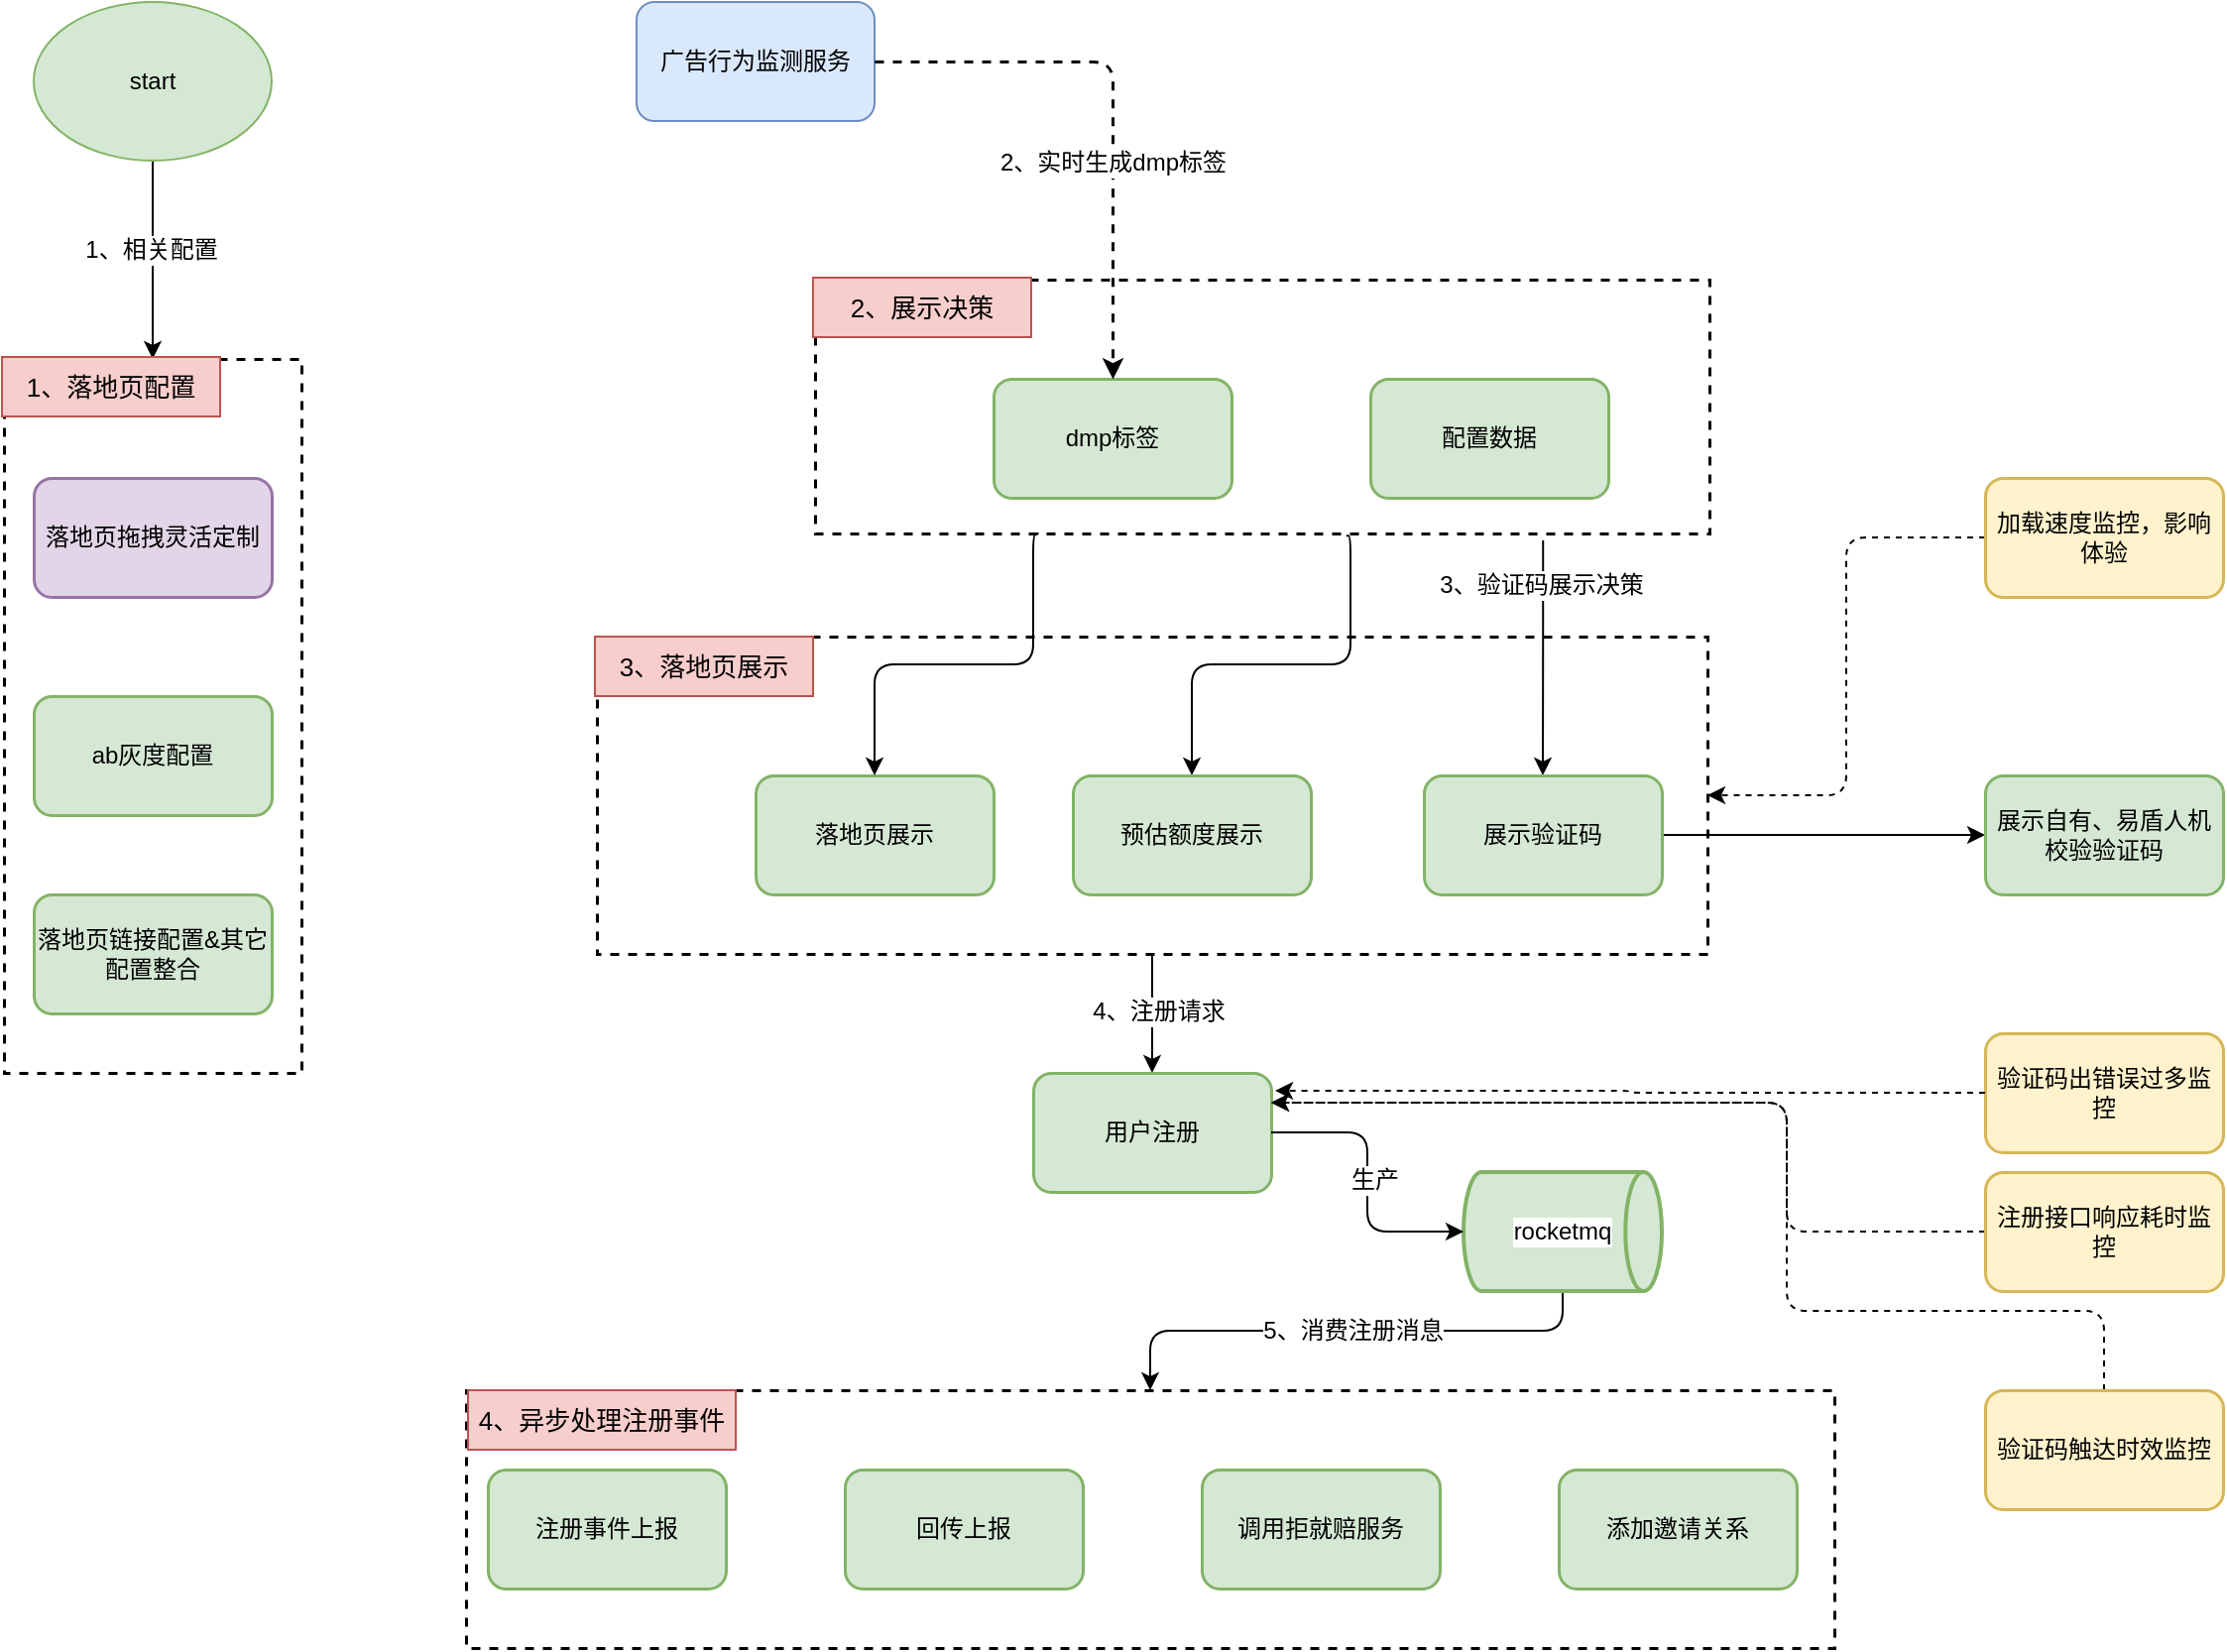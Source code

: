 <mxfile version="22.1.11" type="github">
  <diagram name="第 1 页" id="goYHLil8WyDpOzmgTZdG">
    <mxGraphModel dx="1728" dy="-75" grid="1" gridSize="10" guides="1" tooltips="1" connect="1" arrows="1" fold="1" page="1" pageScale="1" pageWidth="827" pageHeight="1169" math="0" shadow="0">
      <root>
        <mxCell id="0" />
        <mxCell id="1" parent="0" />
        <mxCell id="TPp2dkbhE7au2IlM2yMP-63" value="" style="rounded=0;whiteSpace=wrap;html=1;fillColor=none;strokeWidth=1.5;dashed=1;verticalAlign=top;" vertex="1" parent="1">
          <mxGeometry x="294" y="2950" width="690" height="130" as="geometry" />
        </mxCell>
        <mxCell id="TPp2dkbhE7au2IlM2yMP-50" style="edgeStyle=orthogonalEdgeStyle;shape=connector;rounded=1;orthogonalLoop=1;jettySize=auto;html=1;labelBackgroundColor=default;strokeColor=default;align=center;verticalAlign=middle;fontFamily=Helvetica;fontSize=12;fontColor=default;endArrow=classic;" edge="1" parent="1" source="TPp2dkbhE7au2IlM2yMP-45" target="TPp2dkbhE7au2IlM2yMP-49">
          <mxGeometry relative="1" as="geometry" />
        </mxCell>
        <mxCell id="TPp2dkbhE7au2IlM2yMP-54" value="4、注册请求" style="edgeLabel;html=1;align=center;verticalAlign=middle;resizable=0;points=[];fontSize=12;fontFamily=Helvetica;fontColor=default;" vertex="1" connectable="0" parent="TPp2dkbhE7au2IlM2yMP-50">
          <mxGeometry x="-0.033" y="3" relative="1" as="geometry">
            <mxPoint as="offset" />
          </mxGeometry>
        </mxCell>
        <mxCell id="TPp2dkbhE7au2IlM2yMP-45" value="" style="rounded=0;whiteSpace=wrap;html=1;fillColor=none;strokeWidth=1.5;dashed=1;verticalAlign=top;" vertex="1" parent="1">
          <mxGeometry x="360" y="2570" width="560" height="160" as="geometry" />
        </mxCell>
        <mxCell id="TPp2dkbhE7au2IlM2yMP-35" style="edgeStyle=orthogonalEdgeStyle;rounded=0;orthogonalLoop=1;jettySize=auto;html=1;entryX=0.5;entryY=0;entryDx=0;entryDy=0;fontFamily=Helvetica;fontSize=12;fontColor=default;exitX=0.814;exitY=1.027;exitDx=0;exitDy=0;exitPerimeter=0;" edge="1" parent="1" source="TPp2dkbhE7au2IlM2yMP-19" target="TPp2dkbhE7au2IlM2yMP-32">
          <mxGeometry relative="1" as="geometry">
            <mxPoint x="836" y="2548" as="sourcePoint" />
          </mxGeometry>
        </mxCell>
        <mxCell id="TPp2dkbhE7au2IlM2yMP-36" value="3、验证码展示决策" style="edgeLabel;html=1;align=center;verticalAlign=middle;resizable=0;points=[];fontSize=12;fontFamily=Helvetica;fontColor=default;" vertex="1" connectable="0" parent="TPp2dkbhE7au2IlM2yMP-35">
          <mxGeometry x="-0.118" y="1" relative="1" as="geometry">
            <mxPoint x="-2" y="-30" as="offset" />
          </mxGeometry>
        </mxCell>
        <mxCell id="TPp2dkbhE7au2IlM2yMP-42" style="edgeStyle=orthogonalEdgeStyle;rounded=1;orthogonalLoop=1;jettySize=auto;html=1;entryX=0.5;entryY=0;entryDx=0;entryDy=0;fontFamily=Helvetica;fontSize=12;fontColor=default;exitX=0.594;exitY=1.009;exitDx=0;exitDy=0;exitPerimeter=0;" edge="1" parent="1" source="TPp2dkbhE7au2IlM2yMP-19" target="TPp2dkbhE7au2IlM2yMP-40">
          <mxGeometry relative="1" as="geometry">
            <mxPoint x="740" y="2548" as="sourcePoint" />
            <Array as="points">
              <mxPoint x="740" y="2519" />
              <mxPoint x="740" y="2584" />
              <mxPoint x="660" y="2584" />
            </Array>
          </mxGeometry>
        </mxCell>
        <mxCell id="TPp2dkbhE7au2IlM2yMP-19" value="" style="rounded=0;whiteSpace=wrap;html=1;fillColor=none;strokeWidth=1.5;dashed=1;verticalAlign=top;" vertex="1" parent="1">
          <mxGeometry x="470" y="2390" width="451" height="128" as="geometry" />
        </mxCell>
        <mxCell id="TPp2dkbhE7au2IlM2yMP-20" value="" style="rounded=0;whiteSpace=wrap;html=1;fillColor=none;strokeWidth=1.5;dashed=1;verticalAlign=top;" vertex="1" parent="1">
          <mxGeometry x="61" y="2430" width="150" height="360" as="geometry" />
        </mxCell>
        <mxCell id="TPp2dkbhE7au2IlM2yMP-21" value="落地页拖拽灵活定制" style="rounded=1;whiteSpace=wrap;html=1;strokeWidth=1.5;fillColor=#e1d5e7;strokeColor=#9673a6;" vertex="1" parent="1">
          <mxGeometry x="76" y="2490" width="120" height="60" as="geometry" />
        </mxCell>
        <mxCell id="TPp2dkbhE7au2IlM2yMP-22" value="ab灰度配置" style="rounded=1;whiteSpace=wrap;html=1;strokeWidth=1.5;fillColor=#d5e8d4;strokeColor=#82b366;" vertex="1" parent="1">
          <mxGeometry x="76" y="2600" width="120" height="60" as="geometry" />
        </mxCell>
        <mxCell id="TPp2dkbhE7au2IlM2yMP-23" style="edgeStyle=orthogonalEdgeStyle;rounded=0;orthogonalLoop=1;jettySize=auto;html=1;entryX=0.5;entryY=0;entryDx=0;entryDy=0;" edge="1" parent="1" source="TPp2dkbhE7au2IlM2yMP-25" target="TPp2dkbhE7au2IlM2yMP-20">
          <mxGeometry x="220" y="2390" as="geometry" />
        </mxCell>
        <mxCell id="TPp2dkbhE7au2IlM2yMP-24" value="&lt;font style=&quot;font-size: 12px;&quot;&gt;1、相关配置&lt;/font&gt;" style="edgeLabel;html=1;align=center;verticalAlign=middle;resizable=0;points=[];" vertex="1" connectable="0" parent="TPp2dkbhE7au2IlM2yMP-23">
          <mxGeometry x="-0.06" y="-2" relative="1" as="geometry">
            <mxPoint x="1" y="-2" as="offset" />
          </mxGeometry>
        </mxCell>
        <mxCell id="TPp2dkbhE7au2IlM2yMP-25" value="start" style="ellipse;whiteSpace=wrap;html=1;fillColor=#d5e8d4;strokeColor=#82b366;" vertex="1" parent="1">
          <mxGeometry x="76" y="2250" width="120" height="80" as="geometry" />
        </mxCell>
        <mxCell id="TPp2dkbhE7au2IlM2yMP-26" value="落地页链接配置&amp;amp;其它配置整合" style="rounded=1;whiteSpace=wrap;html=1;strokeWidth=1.5;fillColor=#d5e8d4;strokeColor=#82b366;" vertex="1" parent="1">
          <mxGeometry x="76" y="2700" width="120" height="60" as="geometry" />
        </mxCell>
        <mxCell id="TPp2dkbhE7au2IlM2yMP-27" value="dmp标签" style="rounded=1;whiteSpace=wrap;html=1;strokeWidth=1.5;fillColor=#d5e8d4;strokeColor=#82b366;" vertex="1" parent="1">
          <mxGeometry x="560" y="2440" width="120" height="60" as="geometry" />
        </mxCell>
        <mxCell id="TPp2dkbhE7au2IlM2yMP-28" value="配置数据" style="rounded=1;whiteSpace=wrap;html=1;strokeWidth=1.5;fillColor=#d5e8d4;strokeColor=#82b366;" vertex="1" parent="1">
          <mxGeometry x="750" y="2440" width="120" height="60" as="geometry" />
        </mxCell>
        <mxCell id="TPp2dkbhE7au2IlM2yMP-29" value="广告行为监测服务" style="rounded=1;whiteSpace=wrap;html=1;fillColor=#dae8fc;strokeColor=#6c8ebf;" vertex="1" parent="1">
          <mxGeometry x="380" y="2250" width="120" height="60" as="geometry" />
        </mxCell>
        <mxCell id="TPp2dkbhE7au2IlM2yMP-30" style="edgeStyle=orthogonalEdgeStyle;rounded=1;orthogonalLoop=1;jettySize=auto;html=1;entryX=0.5;entryY=0;entryDx=0;entryDy=0;dashed=1;strokeWidth=1.5;" edge="1" parent="1" source="TPp2dkbhE7au2IlM2yMP-29" target="TPp2dkbhE7au2IlM2yMP-27">
          <mxGeometry x="500" y="2280" as="geometry">
            <mxPoint x="640" y="2370" as="targetPoint" />
          </mxGeometry>
        </mxCell>
        <mxCell id="TPp2dkbhE7au2IlM2yMP-31" value="2、实时生成dmp标签" style="edgeLabel;html=1;align=center;verticalAlign=middle;resizable=0;points=[];fontSize=12;fontFamily=Helvetica;fontColor=default;" vertex="1" connectable="0" parent="TPp2dkbhE7au2IlM2yMP-30">
          <mxGeometry relative="1" as="geometry">
            <mxPoint y="31" as="offset" />
          </mxGeometry>
        </mxCell>
        <mxCell id="TPp2dkbhE7au2IlM2yMP-34" value="" style="edgeStyle=orthogonalEdgeStyle;rounded=1;orthogonalLoop=1;jettySize=auto;html=1;fontFamily=Helvetica;fontSize=12;fontColor=default;" edge="1" parent="1" source="TPp2dkbhE7au2IlM2yMP-32" target="TPp2dkbhE7au2IlM2yMP-33">
          <mxGeometry relative="1" as="geometry" />
        </mxCell>
        <mxCell id="TPp2dkbhE7au2IlM2yMP-32" value="展示验证码" style="rounded=1;whiteSpace=wrap;html=1;strokeWidth=1.5;fillColor=#d5e8d4;strokeColor=#82b366;" vertex="1" parent="1">
          <mxGeometry x="777" y="2640" width="120" height="60" as="geometry" />
        </mxCell>
        <mxCell id="TPp2dkbhE7au2IlM2yMP-33" value="展示自有、易盾人机校验验证码" style="rounded=1;whiteSpace=wrap;html=1;strokeWidth=1.5;fillColor=#d5e8d4;strokeColor=#82b366;" vertex="1" parent="1">
          <mxGeometry x="1060" y="2640" width="120" height="60" as="geometry" />
        </mxCell>
        <mxCell id="TPp2dkbhE7au2IlM2yMP-40" value="预估额度展示" style="rounded=1;whiteSpace=wrap;html=1;strokeWidth=1.5;fillColor=#d5e8d4;strokeColor=#82b366;" vertex="1" parent="1">
          <mxGeometry x="600" y="2640" width="120" height="60" as="geometry" />
        </mxCell>
        <mxCell id="TPp2dkbhE7au2IlM2yMP-43" value="落地页展示" style="rounded=1;whiteSpace=wrap;html=1;strokeWidth=1.5;fillColor=#d5e8d4;strokeColor=#82b366;" vertex="1" parent="1">
          <mxGeometry x="440" y="2640" width="120" height="60" as="geometry" />
        </mxCell>
        <mxCell id="TPp2dkbhE7au2IlM2yMP-44" style="edgeStyle=orthogonalEdgeStyle;rounded=1;orthogonalLoop=1;jettySize=auto;html=1;entryX=0.5;entryY=0;entryDx=0;entryDy=0;fontFamily=Helvetica;fontSize=12;fontColor=default;exitX=0.25;exitY=1;exitDx=0;exitDy=0;" edge="1" parent="1" source="TPp2dkbhE7au2IlM2yMP-19" target="TPp2dkbhE7au2IlM2yMP-43">
          <mxGeometry relative="1" as="geometry">
            <mxPoint x="580" y="2548" as="sourcePoint" />
            <mxPoint x="500" y="2620" as="targetPoint" />
            <Array as="points">
              <mxPoint x="580" y="2518" />
              <mxPoint x="580" y="2584" />
              <mxPoint x="500" y="2584" />
            </Array>
          </mxGeometry>
        </mxCell>
        <mxCell id="TPp2dkbhE7au2IlM2yMP-46" value="1、落地页配置" style="text;html=1;strokeColor=#b85450;fillColor=#f8cecc;align=center;verticalAlign=middle;whiteSpace=wrap;rounded=0;fontSize=13;fontFamily=Helvetica;" vertex="1" parent="1">
          <mxGeometry x="60" y="2429" width="110" height="30" as="geometry" />
        </mxCell>
        <mxCell id="TPp2dkbhE7au2IlM2yMP-47" value="2、展示决策" style="text;html=1;strokeColor=#b85450;fillColor=#f8cecc;align=center;verticalAlign=middle;whiteSpace=wrap;rounded=0;fontSize=13;fontFamily=Helvetica;" vertex="1" parent="1">
          <mxGeometry x="469" y="2389" width="110" height="30" as="geometry" />
        </mxCell>
        <mxCell id="TPp2dkbhE7au2IlM2yMP-48" value="3、落地页展示" style="text;html=1;strokeColor=#b85450;fillColor=#f8cecc;align=center;verticalAlign=middle;whiteSpace=wrap;rounded=0;fontSize=13;fontFamily=Helvetica;" vertex="1" parent="1">
          <mxGeometry x="359" y="2570" width="110" height="30" as="geometry" />
        </mxCell>
        <mxCell id="TPp2dkbhE7au2IlM2yMP-49" value="用户注册" style="rounded=1;whiteSpace=wrap;html=1;strokeWidth=1.5;fillColor=#d5e8d4;strokeColor=#82b366;" vertex="1" parent="1">
          <mxGeometry x="580" y="2790" width="120" height="60" as="geometry" />
        </mxCell>
        <mxCell id="TPp2dkbhE7au2IlM2yMP-56" style="edgeStyle=orthogonalEdgeStyle;shape=connector;rounded=1;orthogonalLoop=1;jettySize=auto;html=1;labelBackgroundColor=default;strokeColor=default;align=center;verticalAlign=middle;fontFamily=Helvetica;fontSize=12;fontColor=default;endArrow=classic;entryX=0.5;entryY=0;entryDx=0;entryDy=0;" edge="1" parent="1" source="TPp2dkbhE7au2IlM2yMP-51" target="TPp2dkbhE7au2IlM2yMP-63">
          <mxGeometry relative="1" as="geometry">
            <mxPoint x="640" y="2940" as="targetPoint" />
            <Array as="points">
              <mxPoint x="847" y="2920" />
              <mxPoint x="639" y="2920" />
            </Array>
          </mxGeometry>
        </mxCell>
        <mxCell id="TPp2dkbhE7au2IlM2yMP-58" value="5、消费注册消息" style="edgeLabel;html=1;align=center;verticalAlign=middle;resizable=0;points=[];fontSize=12;fontFamily=Helvetica;fontColor=default;" vertex="1" connectable="0" parent="TPp2dkbhE7au2IlM2yMP-56">
          <mxGeometry x="0.051" y="-4" relative="1" as="geometry">
            <mxPoint x="9" y="4" as="offset" />
          </mxGeometry>
        </mxCell>
        <mxCell id="TPp2dkbhE7au2IlM2yMP-51" value="rocketmq" style="strokeWidth=2;html=1;shape=mxgraph.flowchart.direct_data;whiteSpace=wrap;labelBackgroundColor=default;align=center;verticalAlign=middle;fontFamily=Helvetica;fontSize=12;fillColor=#d5e8d4;strokeColor=#82b366;" vertex="1" parent="1">
          <mxGeometry x="797" y="2840" width="100" height="60" as="geometry" />
        </mxCell>
        <mxCell id="TPp2dkbhE7au2IlM2yMP-52" style="edgeStyle=orthogonalEdgeStyle;shape=connector;rounded=1;orthogonalLoop=1;jettySize=auto;html=1;entryX=0;entryY=0.5;entryDx=0;entryDy=0;entryPerimeter=0;labelBackgroundColor=default;strokeColor=default;align=center;verticalAlign=middle;fontFamily=Helvetica;fontSize=12;fontColor=default;endArrow=classic;" edge="1" parent="1" source="TPp2dkbhE7au2IlM2yMP-49" target="TPp2dkbhE7au2IlM2yMP-51">
          <mxGeometry relative="1" as="geometry" />
        </mxCell>
        <mxCell id="TPp2dkbhE7au2IlM2yMP-53" value="生产" style="edgeLabel;html=1;align=center;verticalAlign=middle;resizable=0;points=[];fontSize=12;fontFamily=Helvetica;fontColor=default;" vertex="1" connectable="0" parent="TPp2dkbhE7au2IlM2yMP-52">
          <mxGeometry x="-0.034" y="3" relative="1" as="geometry">
            <mxPoint y="1" as="offset" />
          </mxGeometry>
        </mxCell>
        <mxCell id="TPp2dkbhE7au2IlM2yMP-59" value="回传上报" style="rounded=1;whiteSpace=wrap;html=1;strokeWidth=1.5;fillColor=#d5e8d4;strokeColor=#82b366;" vertex="1" parent="1">
          <mxGeometry x="485" y="2990" width="120" height="60" as="geometry" />
        </mxCell>
        <mxCell id="TPp2dkbhE7au2IlM2yMP-60" value="调用拒就赔服务" style="rounded=1;whiteSpace=wrap;html=1;strokeWidth=1.5;fillColor=#d5e8d4;strokeColor=#82b366;" vertex="1" parent="1">
          <mxGeometry x="665" y="2990" width="120" height="60" as="geometry" />
        </mxCell>
        <mxCell id="TPp2dkbhE7au2IlM2yMP-61" value="添加邀请关系" style="rounded=1;whiteSpace=wrap;html=1;strokeWidth=1.5;fillColor=#d5e8d4;strokeColor=#82b366;" vertex="1" parent="1">
          <mxGeometry x="845" y="2990" width="120" height="60" as="geometry" />
        </mxCell>
        <mxCell id="TPp2dkbhE7au2IlM2yMP-62" value="注册事件上报" style="rounded=1;whiteSpace=wrap;html=1;strokeWidth=1.5;fillColor=#d5e8d4;strokeColor=#82b366;" vertex="1" parent="1">
          <mxGeometry x="305" y="2990" width="120" height="60" as="geometry" />
        </mxCell>
        <mxCell id="TPp2dkbhE7au2IlM2yMP-64" value="4、异步处理注册事件" style="text;html=1;strokeColor=#b85450;fillColor=#f8cecc;align=center;verticalAlign=middle;whiteSpace=wrap;rounded=0;fontSize=13;fontFamily=Helvetica;" vertex="1" parent="1">
          <mxGeometry x="295" y="2950" width="135" height="30" as="geometry" />
        </mxCell>
        <mxCell id="TPp2dkbhE7au2IlM2yMP-65" value="验证码出错误过多监控" style="rounded=1;whiteSpace=wrap;html=1;strokeWidth=1.5;fillColor=#fff2cc;strokeColor=#d6b656;" vertex="1" parent="1">
          <mxGeometry x="1060" y="2770" width="120" height="60" as="geometry" />
        </mxCell>
        <mxCell id="TPp2dkbhE7au2IlM2yMP-66" style="edgeStyle=orthogonalEdgeStyle;shape=connector;rounded=1;orthogonalLoop=1;jettySize=auto;html=1;entryX=1.017;entryY=0.15;entryDx=0;entryDy=0;entryPerimeter=0;labelBackgroundColor=default;strokeColor=default;align=center;verticalAlign=middle;fontFamily=Helvetica;fontSize=12;fontColor=default;endArrow=classic;dashed=1;" edge="1" parent="1" source="TPp2dkbhE7au2IlM2yMP-65" target="TPp2dkbhE7au2IlM2yMP-49">
          <mxGeometry relative="1" as="geometry" />
        </mxCell>
        <mxCell id="TPp2dkbhE7au2IlM2yMP-73" style="edgeStyle=orthogonalEdgeStyle;shape=connector;rounded=1;orthogonalLoop=1;jettySize=auto;html=1;entryX=1;entryY=0.25;entryDx=0;entryDy=0;labelBackgroundColor=default;strokeColor=default;align=center;verticalAlign=middle;fontFamily=Helvetica;fontSize=12;fontColor=default;endArrow=classic;dashed=1;" edge="1" parent="1" source="TPp2dkbhE7au2IlM2yMP-67" target="TPp2dkbhE7au2IlM2yMP-49">
          <mxGeometry relative="1" as="geometry">
            <Array as="points">
              <mxPoint x="960" y="2870" />
              <mxPoint x="960" y="2805" />
            </Array>
          </mxGeometry>
        </mxCell>
        <mxCell id="TPp2dkbhE7au2IlM2yMP-67" value="注册接口响应耗时监控" style="rounded=1;whiteSpace=wrap;html=1;strokeWidth=1.5;fillColor=#fff2cc;strokeColor=#d6b656;" vertex="1" parent="1">
          <mxGeometry x="1060" y="2840" width="120" height="60" as="geometry" />
        </mxCell>
        <mxCell id="TPp2dkbhE7au2IlM2yMP-69" style="edgeStyle=orthogonalEdgeStyle;shape=connector;rounded=1;orthogonalLoop=1;jettySize=auto;html=1;entryX=1;entryY=0.5;entryDx=0;entryDy=0;labelBackgroundColor=default;strokeColor=default;align=center;verticalAlign=middle;fontFamily=Helvetica;fontSize=12;fontColor=default;endArrow=classic;dashed=1;" edge="1" parent="1" source="TPp2dkbhE7au2IlM2yMP-68" target="TPp2dkbhE7au2IlM2yMP-45">
          <mxGeometry relative="1" as="geometry" />
        </mxCell>
        <mxCell id="TPp2dkbhE7au2IlM2yMP-68" value="加载速度监控，影响体验" style="rounded=1;whiteSpace=wrap;html=1;strokeWidth=1.5;fillColor=#fff2cc;strokeColor=#d6b656;" vertex="1" parent="1">
          <mxGeometry x="1060" y="2490" width="120" height="60" as="geometry" />
        </mxCell>
        <mxCell id="TPp2dkbhE7au2IlM2yMP-74" style="edgeStyle=orthogonalEdgeStyle;shape=connector;rounded=1;orthogonalLoop=1;jettySize=auto;html=1;entryX=1;entryY=0.25;entryDx=0;entryDy=0;labelBackgroundColor=default;strokeColor=default;align=center;verticalAlign=middle;fontFamily=Helvetica;fontSize=12;fontColor=default;endArrow=classic;dashed=1;" edge="1" parent="1" source="TPp2dkbhE7au2IlM2yMP-70" target="TPp2dkbhE7au2IlM2yMP-49">
          <mxGeometry relative="1" as="geometry">
            <Array as="points">
              <mxPoint x="1120" y="2910" />
              <mxPoint x="960" y="2910" />
              <mxPoint x="960" y="2805" />
            </Array>
          </mxGeometry>
        </mxCell>
        <mxCell id="TPp2dkbhE7au2IlM2yMP-70" value="验证码触达时效监控" style="rounded=1;whiteSpace=wrap;html=1;strokeWidth=1.5;fillColor=#fff2cc;strokeColor=#d6b656;" vertex="1" parent="1">
          <mxGeometry x="1060" y="2950" width="120" height="60" as="geometry" />
        </mxCell>
      </root>
    </mxGraphModel>
  </diagram>
</mxfile>
